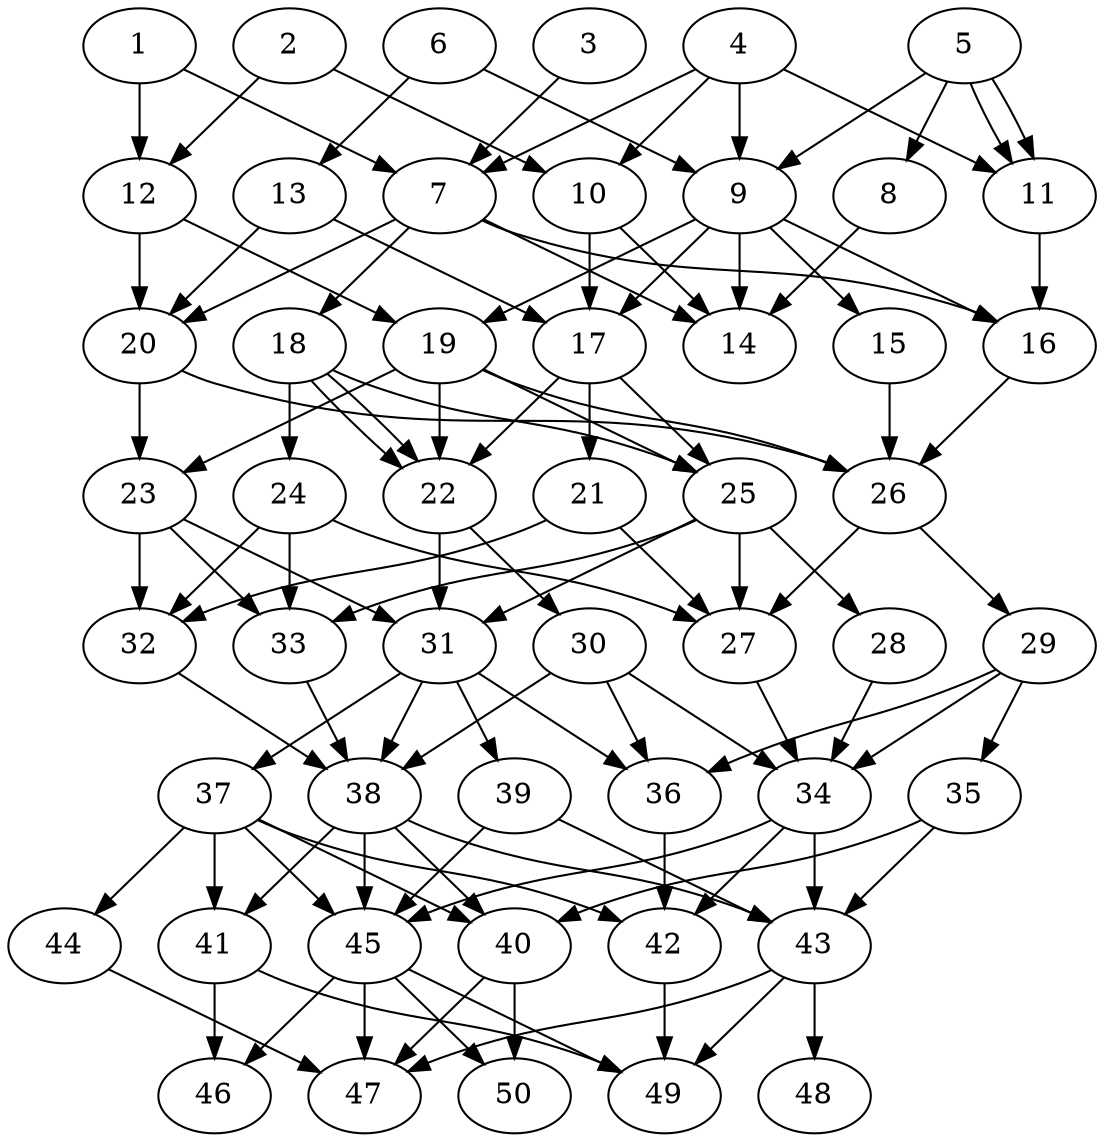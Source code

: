 // DAG automatically generated by daggen at Thu Oct  3 14:07:57 2019
// ./daggen --dot -n 50 --ccr 0.3 --fat 0.5 --regular 0.9 --density 0.6 --mindata 5242880 --maxdata 52428800 
digraph G {
  1 [size="25992533", alpha="0.15", expect_size="7797760"] 
  1 -> 7 [size ="7797760"]
  1 -> 12 [size ="7797760"]
  2 [size="108861440", alpha="0.18", expect_size="32658432"] 
  2 -> 10 [size ="32658432"]
  2 -> 12 [size ="32658432"]
  3 [size="92979200", alpha="0.16", expect_size="27893760"] 
  3 -> 7 [size ="27893760"]
  4 [size="155272533", alpha="0.19", expect_size="46581760"] 
  4 -> 7 [size ="46581760"]
  4 -> 9 [size ="46581760"]
  4 -> 10 [size ="46581760"]
  4 -> 11 [size ="46581760"]
  5 [size="97532587", alpha="0.01", expect_size="29259776"] 
  5 -> 8 [size ="29259776"]
  5 -> 9 [size ="29259776"]
  5 -> 11 [size ="29259776"]
  5 -> 11 [size ="29259776"]
  6 [size="162000213", alpha="0.09", expect_size="48600064"] 
  6 -> 9 [size ="48600064"]
  6 -> 13 [size ="48600064"]
  7 [size="18367147", alpha="0.15", expect_size="5510144"] 
  7 -> 14 [size ="5510144"]
  7 -> 16 [size ="5510144"]
  7 -> 18 [size ="5510144"]
  7 -> 20 [size ="5510144"]
  8 [size="126040747", alpha="0.18", expect_size="37812224"] 
  8 -> 14 [size ="37812224"]
  9 [size="117275307", alpha="0.07", expect_size="35182592"] 
  9 -> 14 [size ="35182592"]
  9 -> 15 [size ="35182592"]
  9 -> 16 [size ="35182592"]
  9 -> 17 [size ="35182592"]
  9 -> 19 [size ="35182592"]
  10 [size="63303680", alpha="0.08", expect_size="18991104"] 
  10 -> 14 [size ="18991104"]
  10 -> 17 [size ="18991104"]
  11 [size="76028587", alpha="0.10", expect_size="22808576"] 
  11 -> 16 [size ="22808576"]
  12 [size="33477973", alpha="0.13", expect_size="10043392"] 
  12 -> 19 [size ="10043392"]
  12 -> 20 [size ="10043392"]
  13 [size="18350080", alpha="0.12", expect_size="5505024"] 
  13 -> 17 [size ="5505024"]
  13 -> 20 [size ="5505024"]
  14 [size="143360000", alpha="0.02", expect_size="43008000"] 
  15 [size="137420800", alpha="0.03", expect_size="41226240"] 
  15 -> 26 [size ="41226240"]
  16 [size="143568213", alpha="0.10", expect_size="43070464"] 
  16 -> 26 [size ="43070464"]
  17 [size="53302613", alpha="0.17", expect_size="15990784"] 
  17 -> 21 [size ="15990784"]
  17 -> 22 [size ="15990784"]
  17 -> 25 [size ="15990784"]
  18 [size="172608853", alpha="0.16", expect_size="51782656"] 
  18 -> 22 [size ="51782656"]
  18 -> 22 [size ="51782656"]
  18 -> 24 [size ="51782656"]
  18 -> 25 [size ="51782656"]
  19 [size="160307200", alpha="0.09", expect_size="48092160"] 
  19 -> 22 [size ="48092160"]
  19 -> 23 [size ="48092160"]
  19 -> 25 [size ="48092160"]
  19 -> 26 [size ="48092160"]
  20 [size="54729387", alpha="0.03", expect_size="16418816"] 
  20 -> 23 [size ="16418816"]
  20 -> 26 [size ="16418816"]
  21 [size="116869120", alpha="0.18", expect_size="35060736"] 
  21 -> 27 [size ="35060736"]
  21 -> 32 [size ="35060736"]
  22 [size="38782293", alpha="0.04", expect_size="11634688"] 
  22 -> 30 [size ="11634688"]
  22 -> 31 [size ="11634688"]
  23 [size="140380160", alpha="0.20", expect_size="42114048"] 
  23 -> 31 [size ="42114048"]
  23 -> 32 [size ="42114048"]
  23 -> 33 [size ="42114048"]
  24 [size="78107307", alpha="0.13", expect_size="23432192"] 
  24 -> 27 [size ="23432192"]
  24 -> 32 [size ="23432192"]
  24 -> 33 [size ="23432192"]
  25 [size="92443307", alpha="0.17", expect_size="27732992"] 
  25 -> 27 [size ="27732992"]
  25 -> 28 [size ="27732992"]
  25 -> 31 [size ="27732992"]
  25 -> 33 [size ="27732992"]
  26 [size="115790507", alpha="0.19", expect_size="34737152"] 
  26 -> 27 [size ="34737152"]
  26 -> 29 [size ="34737152"]
  27 [size="40652800", alpha="0.01", expect_size="12195840"] 
  27 -> 34 [size ="12195840"]
  28 [size="19357013", alpha="0.17", expect_size="5807104"] 
  28 -> 34 [size ="5807104"]
  29 [size="142885547", alpha="0.05", expect_size="42865664"] 
  29 -> 34 [size ="42865664"]
  29 -> 35 [size ="42865664"]
  29 -> 36 [size ="42865664"]
  30 [size="58521600", alpha="0.20", expect_size="17556480"] 
  30 -> 34 [size ="17556480"]
  30 -> 36 [size ="17556480"]
  30 -> 38 [size ="17556480"]
  31 [size="81189547", alpha="0.02", expect_size="24356864"] 
  31 -> 36 [size ="24356864"]
  31 -> 37 [size ="24356864"]
  31 -> 38 [size ="24356864"]
  31 -> 39 [size ="24356864"]
  32 [size="62129493", alpha="0.06", expect_size="18638848"] 
  32 -> 38 [size ="18638848"]
  33 [size="92726613", alpha="0.10", expect_size="27817984"] 
  33 -> 38 [size ="27817984"]
  34 [size="91197440", alpha="0.10", expect_size="27359232"] 
  34 -> 42 [size ="27359232"]
  34 -> 43 [size ="27359232"]
  34 -> 45 [size ="27359232"]
  35 [size="38048427", alpha="0.05", expect_size="11414528"] 
  35 -> 40 [size ="11414528"]
  35 -> 43 [size ="11414528"]
  36 [size="170632533", alpha="0.16", expect_size="51189760"] 
  36 -> 42 [size ="51189760"]
  37 [size="161611093", alpha="0.12", expect_size="48483328"] 
  37 -> 40 [size ="48483328"]
  37 -> 41 [size ="48483328"]
  37 -> 42 [size ="48483328"]
  37 -> 44 [size ="48483328"]
  37 -> 45 [size ="48483328"]
  38 [size="169161387", alpha="0.08", expect_size="50748416"] 
  38 -> 40 [size ="50748416"]
  38 -> 41 [size ="50748416"]
  38 -> 43 [size ="50748416"]
  38 -> 45 [size ="50748416"]
  39 [size="144568320", alpha="0.02", expect_size="43370496"] 
  39 -> 43 [size ="43370496"]
  39 -> 45 [size ="43370496"]
  40 [size="30344533", alpha="0.00", expect_size="9103360"] 
  40 -> 47 [size ="9103360"]
  40 -> 50 [size ="9103360"]
  41 [size="29600427", alpha="0.11", expect_size="8880128"] 
  41 -> 46 [size ="8880128"]
  41 -> 49 [size ="8880128"]
  42 [size="43608747", alpha="0.05", expect_size="13082624"] 
  42 -> 49 [size ="13082624"]
  43 [size="88367787", alpha="0.15", expect_size="26510336"] 
  43 -> 47 [size ="26510336"]
  43 -> 48 [size ="26510336"]
  43 -> 49 [size ="26510336"]
  44 [size="164761600", alpha="0.12", expect_size="49428480"] 
  44 -> 47 [size ="49428480"]
  45 [size="84094293", alpha="0.18", expect_size="25228288"] 
  45 -> 46 [size ="25228288"]
  45 -> 47 [size ="25228288"]
  45 -> 49 [size ="25228288"]
  45 -> 50 [size ="25228288"]
  46 [size="123600213", alpha="0.18", expect_size="37080064"] 
  47 [size="94801920", alpha="0.20", expect_size="28440576"] 
  48 [size="33525760", alpha="0.02", expect_size="10057728"] 
  49 [size="94904320", alpha="0.01", expect_size="28471296"] 
  50 [size="107195733", alpha="0.04", expect_size="32158720"] 
}
